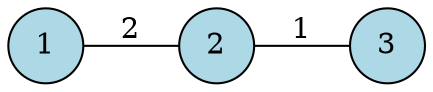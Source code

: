 strict graph "G" {
rankdir=LR;
1 [size=2, neighborhood="['A', 'B']", shape=circle, style=filled, fillcolor=lightblue];
2 [size=3, neighborhood="['A', 'B', 'C']", shape=circle, style=filled, fillcolor=lightblue];
3 [size=2, neighborhood="['C', 'D']", shape=circle, style=filled, fillcolor=lightblue];
1 -- 2 [weight=2, label=2];
2 -- 3 [weight=1, label=1];
}
